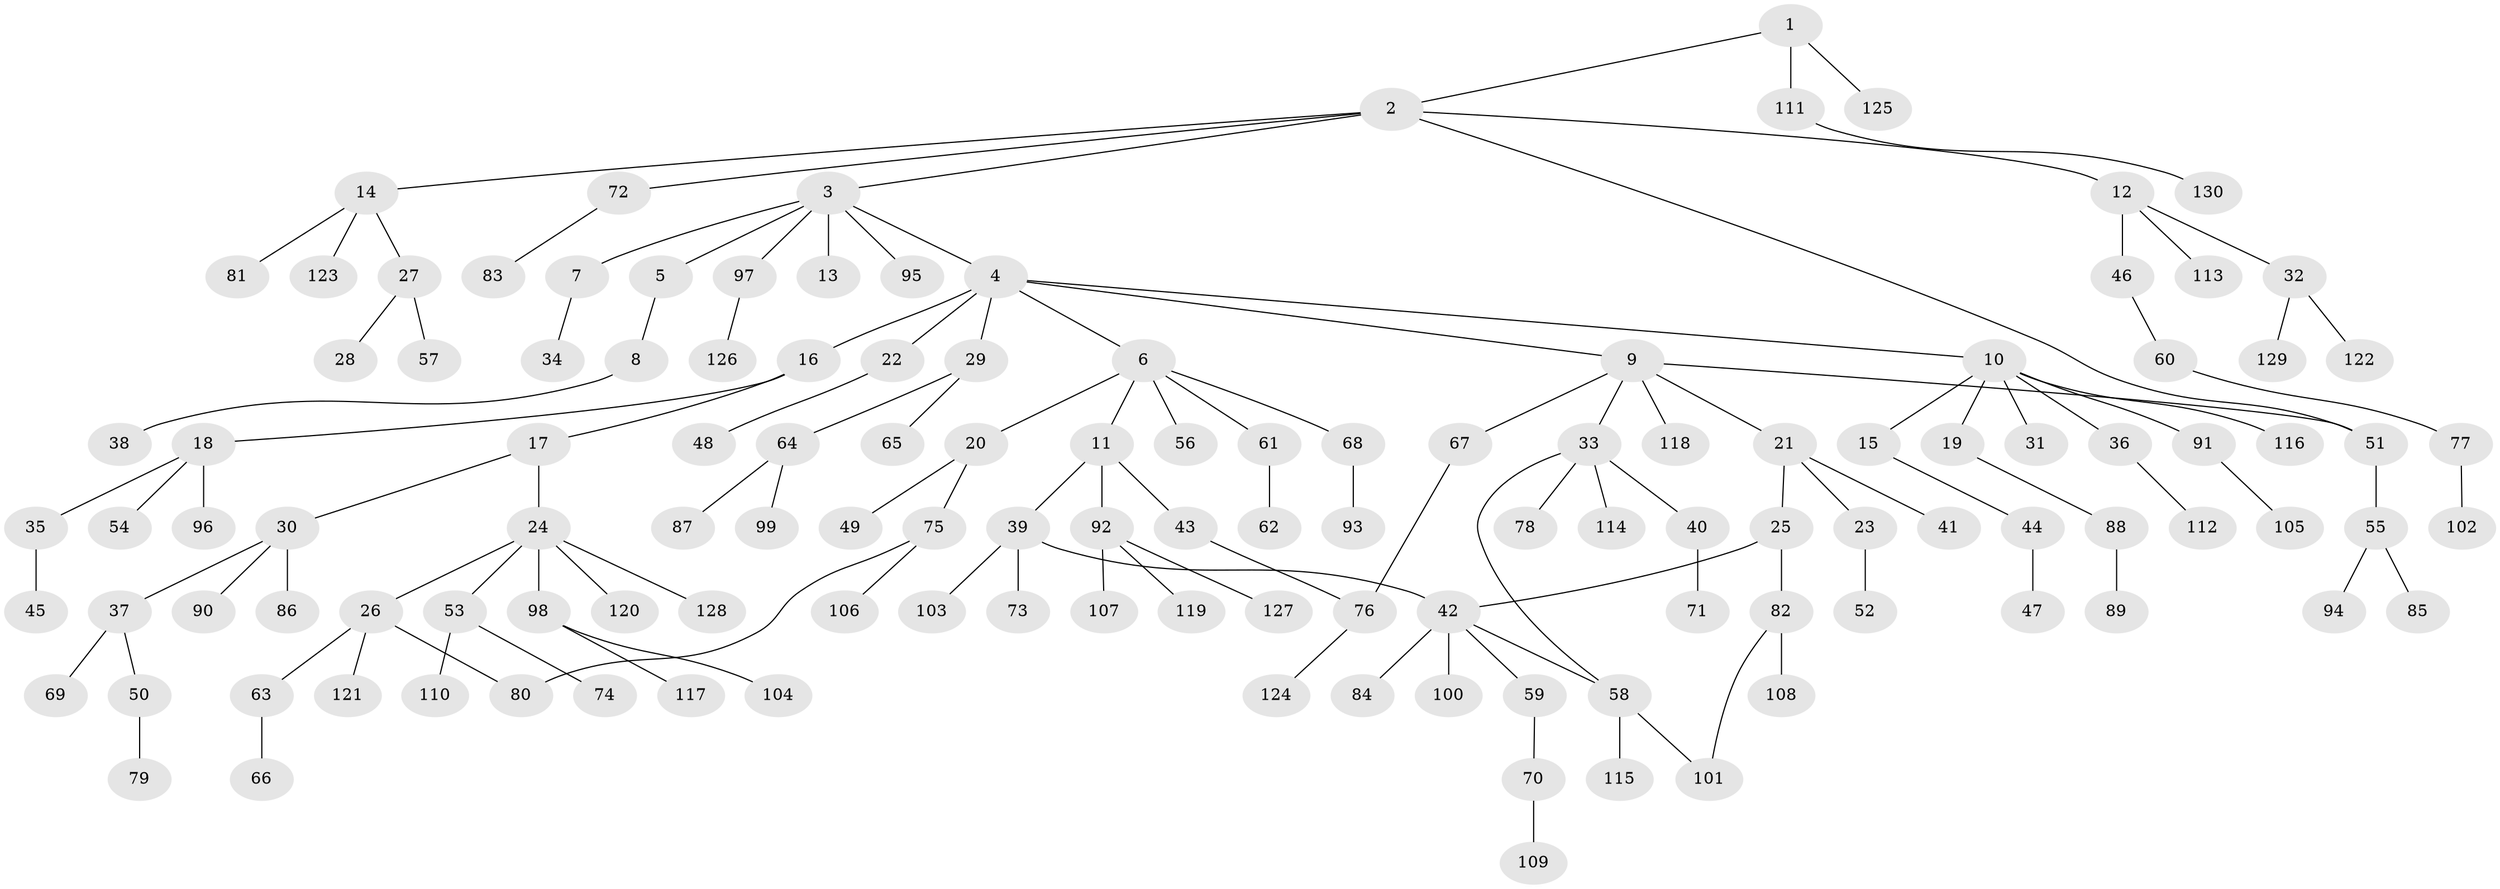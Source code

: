 // coarse degree distribution, {9: 0.05128205128205128, 1: 0.717948717948718, 5: 0.02564102564102564, 8: 0.05128205128205128, 4: 0.02564102564102564, 2: 0.10256410256410256, 3: 0.02564102564102564}
// Generated by graph-tools (version 1.1) at 2025/16/03/04/25 18:16:59]
// undirected, 130 vertices, 135 edges
graph export_dot {
graph [start="1"]
  node [color=gray90,style=filled];
  1;
  2;
  3;
  4;
  5;
  6;
  7;
  8;
  9;
  10;
  11;
  12;
  13;
  14;
  15;
  16;
  17;
  18;
  19;
  20;
  21;
  22;
  23;
  24;
  25;
  26;
  27;
  28;
  29;
  30;
  31;
  32;
  33;
  34;
  35;
  36;
  37;
  38;
  39;
  40;
  41;
  42;
  43;
  44;
  45;
  46;
  47;
  48;
  49;
  50;
  51;
  52;
  53;
  54;
  55;
  56;
  57;
  58;
  59;
  60;
  61;
  62;
  63;
  64;
  65;
  66;
  67;
  68;
  69;
  70;
  71;
  72;
  73;
  74;
  75;
  76;
  77;
  78;
  79;
  80;
  81;
  82;
  83;
  84;
  85;
  86;
  87;
  88;
  89;
  90;
  91;
  92;
  93;
  94;
  95;
  96;
  97;
  98;
  99;
  100;
  101;
  102;
  103;
  104;
  105;
  106;
  107;
  108;
  109;
  110;
  111;
  112;
  113;
  114;
  115;
  116;
  117;
  118;
  119;
  120;
  121;
  122;
  123;
  124;
  125;
  126;
  127;
  128;
  129;
  130;
  1 -- 2;
  1 -- 111;
  1 -- 125;
  2 -- 3;
  2 -- 12;
  2 -- 14;
  2 -- 72;
  2 -- 51;
  3 -- 4;
  3 -- 5;
  3 -- 7;
  3 -- 13;
  3 -- 95;
  3 -- 97;
  4 -- 6;
  4 -- 9;
  4 -- 10;
  4 -- 16;
  4 -- 22;
  4 -- 29;
  5 -- 8;
  6 -- 11;
  6 -- 20;
  6 -- 56;
  6 -- 61;
  6 -- 68;
  7 -- 34;
  8 -- 38;
  9 -- 21;
  9 -- 33;
  9 -- 51;
  9 -- 67;
  9 -- 118;
  10 -- 15;
  10 -- 19;
  10 -- 31;
  10 -- 36;
  10 -- 91;
  10 -- 116;
  11 -- 39;
  11 -- 43;
  11 -- 92;
  12 -- 32;
  12 -- 46;
  12 -- 113;
  14 -- 27;
  14 -- 81;
  14 -- 123;
  15 -- 44;
  16 -- 17;
  16 -- 18;
  17 -- 24;
  17 -- 30;
  18 -- 35;
  18 -- 54;
  18 -- 96;
  19 -- 88;
  20 -- 49;
  20 -- 75;
  21 -- 23;
  21 -- 25;
  21 -- 41;
  22 -- 48;
  23 -- 52;
  24 -- 26;
  24 -- 53;
  24 -- 98;
  24 -- 120;
  24 -- 128;
  25 -- 42;
  25 -- 82;
  26 -- 63;
  26 -- 121;
  26 -- 80;
  27 -- 28;
  27 -- 57;
  29 -- 64;
  29 -- 65;
  30 -- 37;
  30 -- 86;
  30 -- 90;
  32 -- 122;
  32 -- 129;
  33 -- 40;
  33 -- 78;
  33 -- 114;
  33 -- 58;
  35 -- 45;
  36 -- 112;
  37 -- 50;
  37 -- 69;
  39 -- 73;
  39 -- 103;
  39 -- 42;
  40 -- 71;
  42 -- 58;
  42 -- 59;
  42 -- 84;
  42 -- 100;
  43 -- 76;
  44 -- 47;
  46 -- 60;
  50 -- 79;
  51 -- 55;
  53 -- 74;
  53 -- 110;
  55 -- 85;
  55 -- 94;
  58 -- 101;
  58 -- 115;
  59 -- 70;
  60 -- 77;
  61 -- 62;
  63 -- 66;
  64 -- 87;
  64 -- 99;
  67 -- 76;
  68 -- 93;
  70 -- 109;
  72 -- 83;
  75 -- 80;
  75 -- 106;
  76 -- 124;
  77 -- 102;
  82 -- 108;
  82 -- 101;
  88 -- 89;
  91 -- 105;
  92 -- 107;
  92 -- 119;
  92 -- 127;
  97 -- 126;
  98 -- 104;
  98 -- 117;
  111 -- 130;
}

